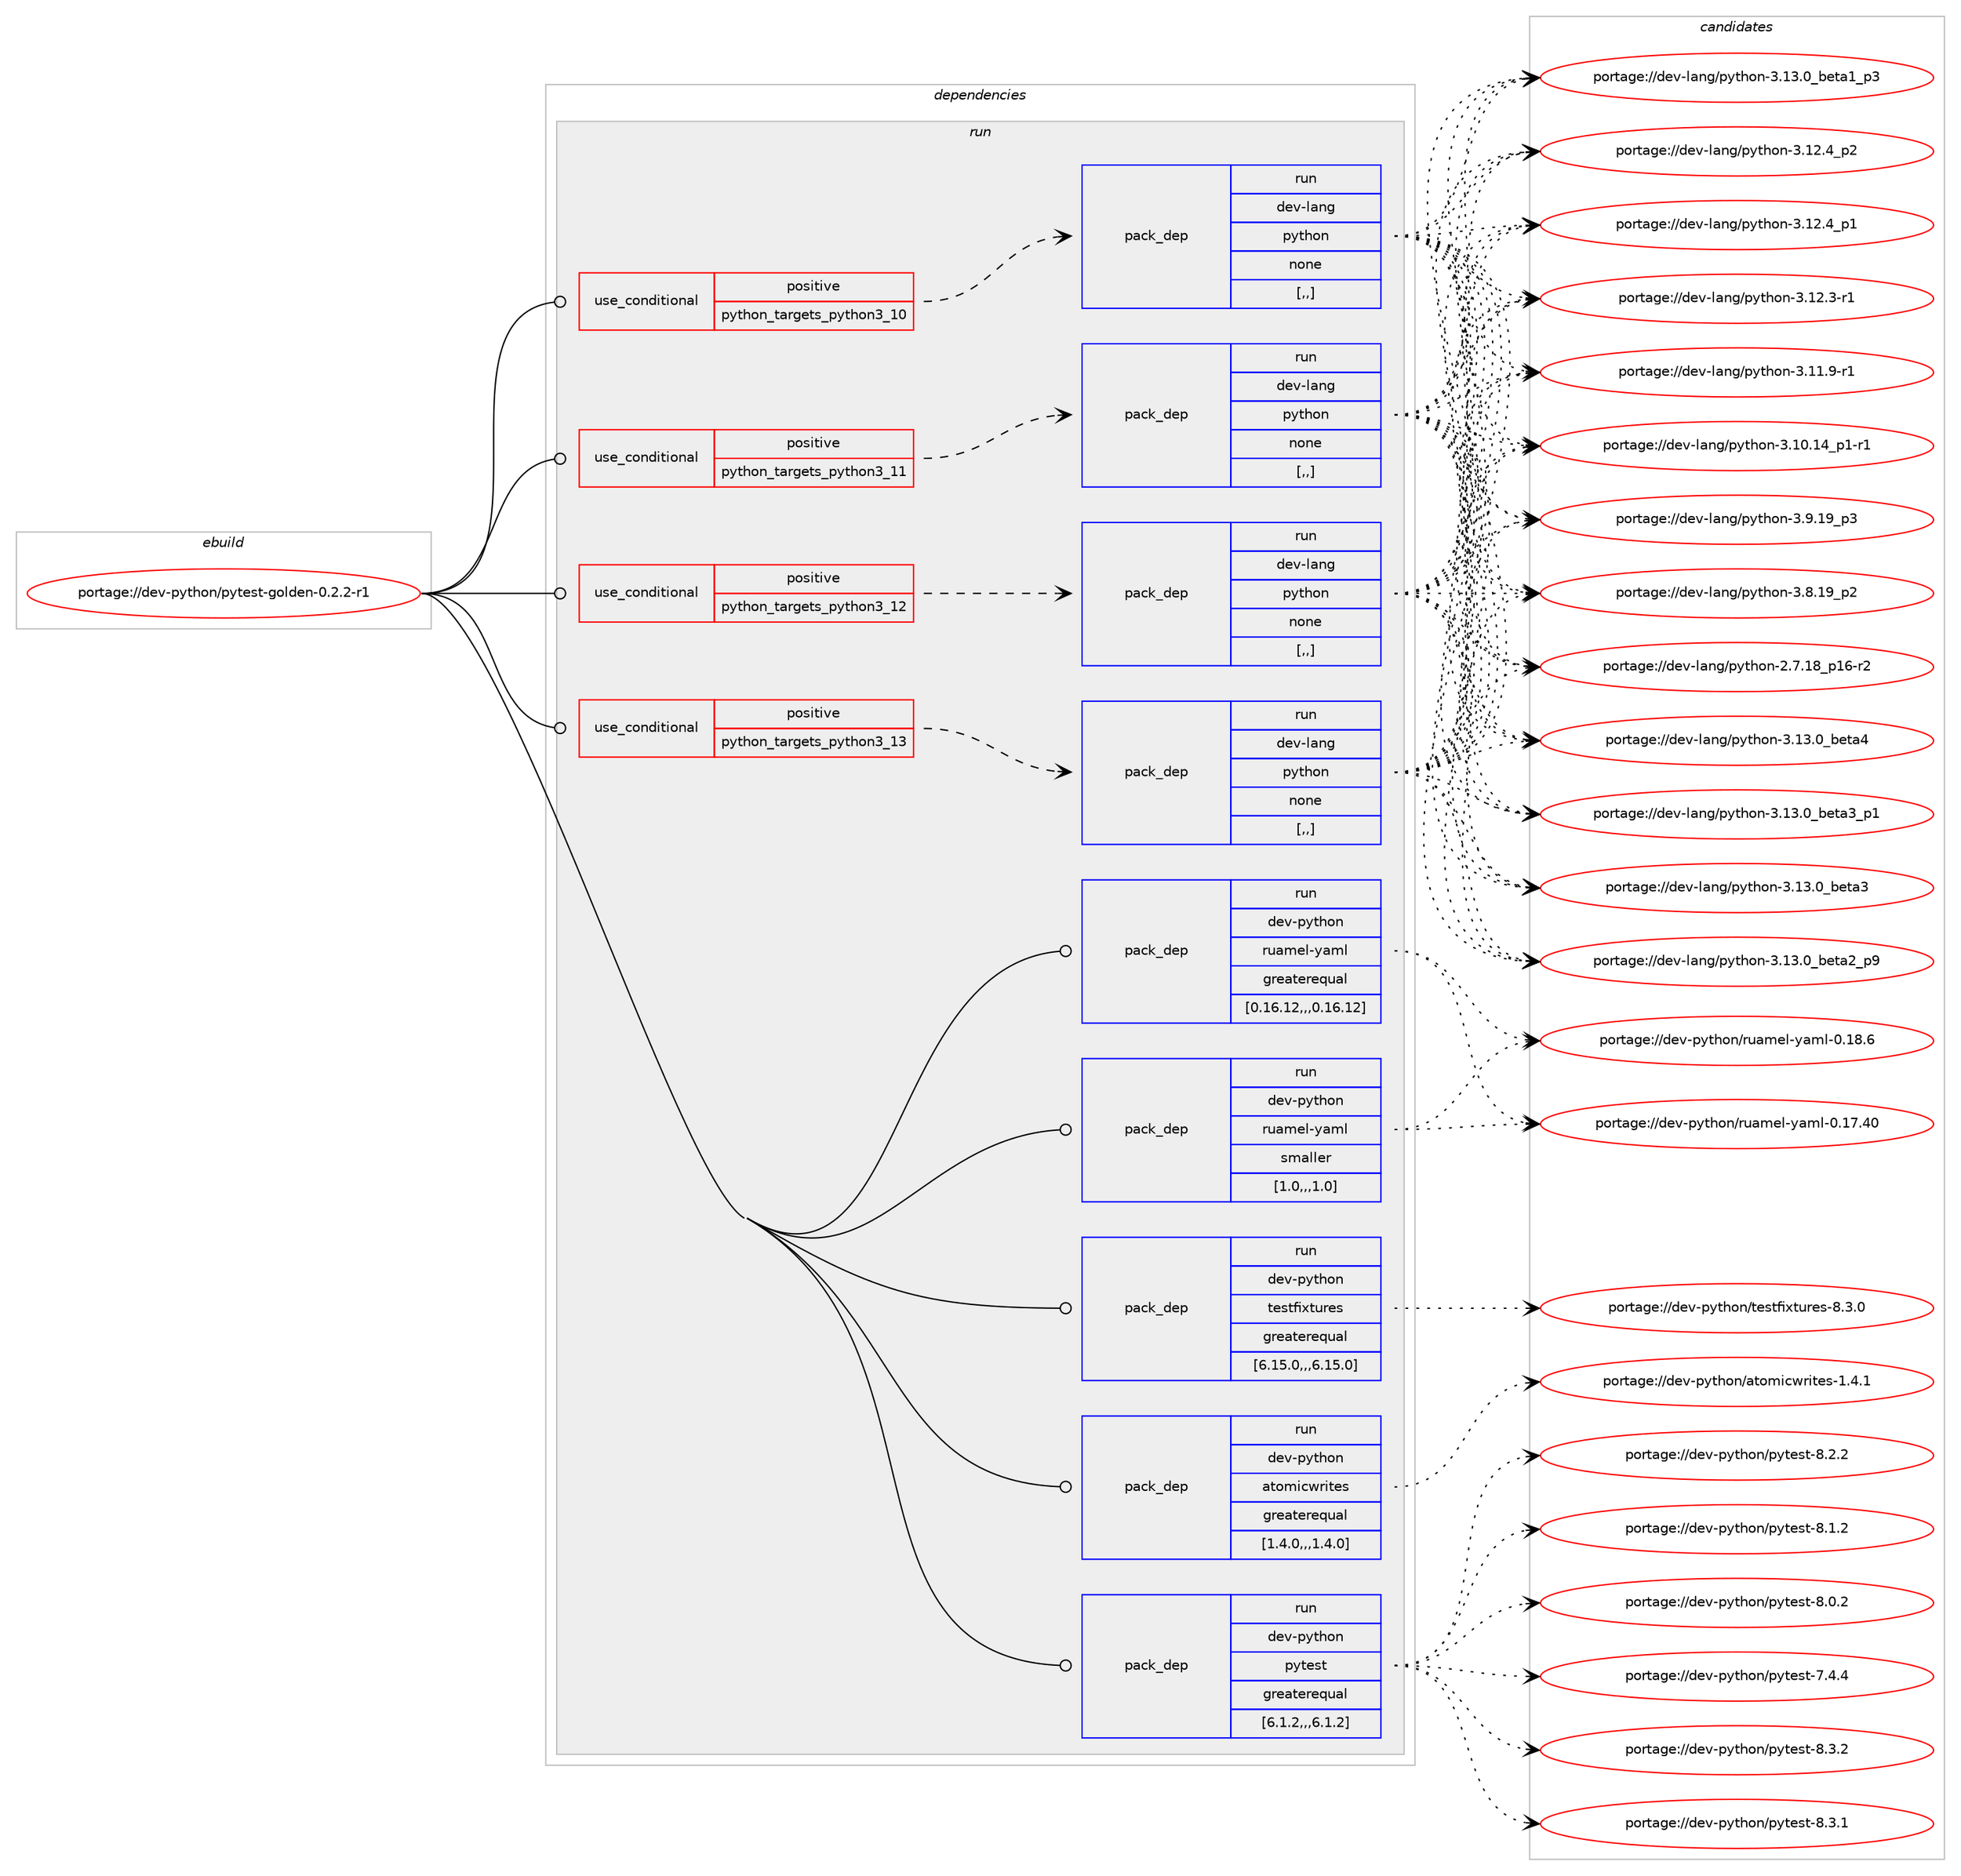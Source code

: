 digraph prolog {

# *************
# Graph options
# *************

newrank=true;
concentrate=true;
compound=true;
graph [rankdir=LR,fontname=Helvetica,fontsize=10,ranksep=1.5];#, ranksep=2.5, nodesep=0.2];
edge  [arrowhead=vee];
node  [fontname=Helvetica,fontsize=10];

# **********
# The ebuild
# **********

subgraph cluster_leftcol {
color=gray;
label=<<i>ebuild</i>>;
id [label="portage://dev-python/pytest-golden-0.2.2-r1", color=red, width=4, href="../dev-python/pytest-golden-0.2.2-r1.svg"];
}

# ****************
# The dependencies
# ****************

subgraph cluster_midcol {
color=gray;
label=<<i>dependencies</i>>;
subgraph cluster_compile {
fillcolor="#eeeeee";
style=filled;
label=<<i>compile</i>>;
}
subgraph cluster_compileandrun {
fillcolor="#eeeeee";
style=filled;
label=<<i>compile and run</i>>;
}
subgraph cluster_run {
fillcolor="#eeeeee";
style=filled;
label=<<i>run</i>>;
subgraph cond37957 {
dependency159297 [label=<<TABLE BORDER="0" CELLBORDER="1" CELLSPACING="0" CELLPADDING="4"><TR><TD ROWSPAN="3" CELLPADDING="10">use_conditional</TD></TR><TR><TD>positive</TD></TR><TR><TD>python_targets_python3_10</TD></TR></TABLE>>, shape=none, color=red];
subgraph pack120070 {
dependency159298 [label=<<TABLE BORDER="0" CELLBORDER="1" CELLSPACING="0" CELLPADDING="4" WIDTH="220"><TR><TD ROWSPAN="6" CELLPADDING="30">pack_dep</TD></TR><TR><TD WIDTH="110">run</TD></TR><TR><TD>dev-lang</TD></TR><TR><TD>python</TD></TR><TR><TD>none</TD></TR><TR><TD>[,,]</TD></TR></TABLE>>, shape=none, color=blue];
}
dependency159297:e -> dependency159298:w [weight=20,style="dashed",arrowhead="vee"];
}
id:e -> dependency159297:w [weight=20,style="solid",arrowhead="odot"];
subgraph cond37958 {
dependency159299 [label=<<TABLE BORDER="0" CELLBORDER="1" CELLSPACING="0" CELLPADDING="4"><TR><TD ROWSPAN="3" CELLPADDING="10">use_conditional</TD></TR><TR><TD>positive</TD></TR><TR><TD>python_targets_python3_11</TD></TR></TABLE>>, shape=none, color=red];
subgraph pack120071 {
dependency159300 [label=<<TABLE BORDER="0" CELLBORDER="1" CELLSPACING="0" CELLPADDING="4" WIDTH="220"><TR><TD ROWSPAN="6" CELLPADDING="30">pack_dep</TD></TR><TR><TD WIDTH="110">run</TD></TR><TR><TD>dev-lang</TD></TR><TR><TD>python</TD></TR><TR><TD>none</TD></TR><TR><TD>[,,]</TD></TR></TABLE>>, shape=none, color=blue];
}
dependency159299:e -> dependency159300:w [weight=20,style="dashed",arrowhead="vee"];
}
id:e -> dependency159299:w [weight=20,style="solid",arrowhead="odot"];
subgraph cond37959 {
dependency159301 [label=<<TABLE BORDER="0" CELLBORDER="1" CELLSPACING="0" CELLPADDING="4"><TR><TD ROWSPAN="3" CELLPADDING="10">use_conditional</TD></TR><TR><TD>positive</TD></TR><TR><TD>python_targets_python3_12</TD></TR></TABLE>>, shape=none, color=red];
subgraph pack120072 {
dependency159302 [label=<<TABLE BORDER="0" CELLBORDER="1" CELLSPACING="0" CELLPADDING="4" WIDTH="220"><TR><TD ROWSPAN="6" CELLPADDING="30">pack_dep</TD></TR><TR><TD WIDTH="110">run</TD></TR><TR><TD>dev-lang</TD></TR><TR><TD>python</TD></TR><TR><TD>none</TD></TR><TR><TD>[,,]</TD></TR></TABLE>>, shape=none, color=blue];
}
dependency159301:e -> dependency159302:w [weight=20,style="dashed",arrowhead="vee"];
}
id:e -> dependency159301:w [weight=20,style="solid",arrowhead="odot"];
subgraph cond37960 {
dependency159303 [label=<<TABLE BORDER="0" CELLBORDER="1" CELLSPACING="0" CELLPADDING="4"><TR><TD ROWSPAN="3" CELLPADDING="10">use_conditional</TD></TR><TR><TD>positive</TD></TR><TR><TD>python_targets_python3_13</TD></TR></TABLE>>, shape=none, color=red];
subgraph pack120073 {
dependency159304 [label=<<TABLE BORDER="0" CELLBORDER="1" CELLSPACING="0" CELLPADDING="4" WIDTH="220"><TR><TD ROWSPAN="6" CELLPADDING="30">pack_dep</TD></TR><TR><TD WIDTH="110">run</TD></TR><TR><TD>dev-lang</TD></TR><TR><TD>python</TD></TR><TR><TD>none</TD></TR><TR><TD>[,,]</TD></TR></TABLE>>, shape=none, color=blue];
}
dependency159303:e -> dependency159304:w [weight=20,style="dashed",arrowhead="vee"];
}
id:e -> dependency159303:w [weight=20,style="solid",arrowhead="odot"];
subgraph pack120074 {
dependency159305 [label=<<TABLE BORDER="0" CELLBORDER="1" CELLSPACING="0" CELLPADDING="4" WIDTH="220"><TR><TD ROWSPAN="6" CELLPADDING="30">pack_dep</TD></TR><TR><TD WIDTH="110">run</TD></TR><TR><TD>dev-python</TD></TR><TR><TD>atomicwrites</TD></TR><TR><TD>greaterequal</TD></TR><TR><TD>[1.4.0,,,1.4.0]</TD></TR></TABLE>>, shape=none, color=blue];
}
id:e -> dependency159305:w [weight=20,style="solid",arrowhead="odot"];
subgraph pack120075 {
dependency159306 [label=<<TABLE BORDER="0" CELLBORDER="1" CELLSPACING="0" CELLPADDING="4" WIDTH="220"><TR><TD ROWSPAN="6" CELLPADDING="30">pack_dep</TD></TR><TR><TD WIDTH="110">run</TD></TR><TR><TD>dev-python</TD></TR><TR><TD>pytest</TD></TR><TR><TD>greaterequal</TD></TR><TR><TD>[6.1.2,,,6.1.2]</TD></TR></TABLE>>, shape=none, color=blue];
}
id:e -> dependency159306:w [weight=20,style="solid",arrowhead="odot"];
subgraph pack120076 {
dependency159307 [label=<<TABLE BORDER="0" CELLBORDER="1" CELLSPACING="0" CELLPADDING="4" WIDTH="220"><TR><TD ROWSPAN="6" CELLPADDING="30">pack_dep</TD></TR><TR><TD WIDTH="110">run</TD></TR><TR><TD>dev-python</TD></TR><TR><TD>ruamel-yaml</TD></TR><TR><TD>greaterequal</TD></TR><TR><TD>[0.16.12,,,0.16.12]</TD></TR></TABLE>>, shape=none, color=blue];
}
id:e -> dependency159307:w [weight=20,style="solid",arrowhead="odot"];
subgraph pack120077 {
dependency159308 [label=<<TABLE BORDER="0" CELLBORDER="1" CELLSPACING="0" CELLPADDING="4" WIDTH="220"><TR><TD ROWSPAN="6" CELLPADDING="30">pack_dep</TD></TR><TR><TD WIDTH="110">run</TD></TR><TR><TD>dev-python</TD></TR><TR><TD>ruamel-yaml</TD></TR><TR><TD>smaller</TD></TR><TR><TD>[1.0,,,1.0]</TD></TR></TABLE>>, shape=none, color=blue];
}
id:e -> dependency159308:w [weight=20,style="solid",arrowhead="odot"];
subgraph pack120078 {
dependency159309 [label=<<TABLE BORDER="0" CELLBORDER="1" CELLSPACING="0" CELLPADDING="4" WIDTH="220"><TR><TD ROWSPAN="6" CELLPADDING="30">pack_dep</TD></TR><TR><TD WIDTH="110">run</TD></TR><TR><TD>dev-python</TD></TR><TR><TD>testfixtures</TD></TR><TR><TD>greaterequal</TD></TR><TR><TD>[6.15.0,,,6.15.0]</TD></TR></TABLE>>, shape=none, color=blue];
}
id:e -> dependency159309:w [weight=20,style="solid",arrowhead="odot"];
}
}

# **************
# The candidates
# **************

subgraph cluster_choices {
rank=same;
color=gray;
label=<<i>candidates</i>>;

subgraph choice120070 {
color=black;
nodesep=1;
choice1001011184510897110103471121211161041111104551464951464895981011169752 [label="portage://dev-lang/python-3.13.0_beta4", color=red, width=4,href="../dev-lang/python-3.13.0_beta4.svg"];
choice10010111845108971101034711212111610411111045514649514648959810111697519511249 [label="portage://dev-lang/python-3.13.0_beta3_p1", color=red, width=4,href="../dev-lang/python-3.13.0_beta3_p1.svg"];
choice1001011184510897110103471121211161041111104551464951464895981011169751 [label="portage://dev-lang/python-3.13.0_beta3", color=red, width=4,href="../dev-lang/python-3.13.0_beta3.svg"];
choice10010111845108971101034711212111610411111045514649514648959810111697509511257 [label="portage://dev-lang/python-3.13.0_beta2_p9", color=red, width=4,href="../dev-lang/python-3.13.0_beta2_p9.svg"];
choice10010111845108971101034711212111610411111045514649514648959810111697499511251 [label="portage://dev-lang/python-3.13.0_beta1_p3", color=red, width=4,href="../dev-lang/python-3.13.0_beta1_p3.svg"];
choice100101118451089711010347112121116104111110455146495046529511250 [label="portage://dev-lang/python-3.12.4_p2", color=red, width=4,href="../dev-lang/python-3.12.4_p2.svg"];
choice100101118451089711010347112121116104111110455146495046529511249 [label="portage://dev-lang/python-3.12.4_p1", color=red, width=4,href="../dev-lang/python-3.12.4_p1.svg"];
choice100101118451089711010347112121116104111110455146495046514511449 [label="portage://dev-lang/python-3.12.3-r1", color=red, width=4,href="../dev-lang/python-3.12.3-r1.svg"];
choice100101118451089711010347112121116104111110455146494946574511449 [label="portage://dev-lang/python-3.11.9-r1", color=red, width=4,href="../dev-lang/python-3.11.9-r1.svg"];
choice100101118451089711010347112121116104111110455146494846495295112494511449 [label="portage://dev-lang/python-3.10.14_p1-r1", color=red, width=4,href="../dev-lang/python-3.10.14_p1-r1.svg"];
choice100101118451089711010347112121116104111110455146574649579511251 [label="portage://dev-lang/python-3.9.19_p3", color=red, width=4,href="../dev-lang/python-3.9.19_p3.svg"];
choice100101118451089711010347112121116104111110455146564649579511250 [label="portage://dev-lang/python-3.8.19_p2", color=red, width=4,href="../dev-lang/python-3.8.19_p2.svg"];
choice100101118451089711010347112121116104111110455046554649569511249544511450 [label="portage://dev-lang/python-2.7.18_p16-r2", color=red, width=4,href="../dev-lang/python-2.7.18_p16-r2.svg"];
dependency159298:e -> choice1001011184510897110103471121211161041111104551464951464895981011169752:w [style=dotted,weight="100"];
dependency159298:e -> choice10010111845108971101034711212111610411111045514649514648959810111697519511249:w [style=dotted,weight="100"];
dependency159298:e -> choice1001011184510897110103471121211161041111104551464951464895981011169751:w [style=dotted,weight="100"];
dependency159298:e -> choice10010111845108971101034711212111610411111045514649514648959810111697509511257:w [style=dotted,weight="100"];
dependency159298:e -> choice10010111845108971101034711212111610411111045514649514648959810111697499511251:w [style=dotted,weight="100"];
dependency159298:e -> choice100101118451089711010347112121116104111110455146495046529511250:w [style=dotted,weight="100"];
dependency159298:e -> choice100101118451089711010347112121116104111110455146495046529511249:w [style=dotted,weight="100"];
dependency159298:e -> choice100101118451089711010347112121116104111110455146495046514511449:w [style=dotted,weight="100"];
dependency159298:e -> choice100101118451089711010347112121116104111110455146494946574511449:w [style=dotted,weight="100"];
dependency159298:e -> choice100101118451089711010347112121116104111110455146494846495295112494511449:w [style=dotted,weight="100"];
dependency159298:e -> choice100101118451089711010347112121116104111110455146574649579511251:w [style=dotted,weight="100"];
dependency159298:e -> choice100101118451089711010347112121116104111110455146564649579511250:w [style=dotted,weight="100"];
dependency159298:e -> choice100101118451089711010347112121116104111110455046554649569511249544511450:w [style=dotted,weight="100"];
}
subgraph choice120071 {
color=black;
nodesep=1;
choice1001011184510897110103471121211161041111104551464951464895981011169752 [label="portage://dev-lang/python-3.13.0_beta4", color=red, width=4,href="../dev-lang/python-3.13.0_beta4.svg"];
choice10010111845108971101034711212111610411111045514649514648959810111697519511249 [label="portage://dev-lang/python-3.13.0_beta3_p1", color=red, width=4,href="../dev-lang/python-3.13.0_beta3_p1.svg"];
choice1001011184510897110103471121211161041111104551464951464895981011169751 [label="portage://dev-lang/python-3.13.0_beta3", color=red, width=4,href="../dev-lang/python-3.13.0_beta3.svg"];
choice10010111845108971101034711212111610411111045514649514648959810111697509511257 [label="portage://dev-lang/python-3.13.0_beta2_p9", color=red, width=4,href="../dev-lang/python-3.13.0_beta2_p9.svg"];
choice10010111845108971101034711212111610411111045514649514648959810111697499511251 [label="portage://dev-lang/python-3.13.0_beta1_p3", color=red, width=4,href="../dev-lang/python-3.13.0_beta1_p3.svg"];
choice100101118451089711010347112121116104111110455146495046529511250 [label="portage://dev-lang/python-3.12.4_p2", color=red, width=4,href="../dev-lang/python-3.12.4_p2.svg"];
choice100101118451089711010347112121116104111110455146495046529511249 [label="portage://dev-lang/python-3.12.4_p1", color=red, width=4,href="../dev-lang/python-3.12.4_p1.svg"];
choice100101118451089711010347112121116104111110455146495046514511449 [label="portage://dev-lang/python-3.12.3-r1", color=red, width=4,href="../dev-lang/python-3.12.3-r1.svg"];
choice100101118451089711010347112121116104111110455146494946574511449 [label="portage://dev-lang/python-3.11.9-r1", color=red, width=4,href="../dev-lang/python-3.11.9-r1.svg"];
choice100101118451089711010347112121116104111110455146494846495295112494511449 [label="portage://dev-lang/python-3.10.14_p1-r1", color=red, width=4,href="../dev-lang/python-3.10.14_p1-r1.svg"];
choice100101118451089711010347112121116104111110455146574649579511251 [label="portage://dev-lang/python-3.9.19_p3", color=red, width=4,href="../dev-lang/python-3.9.19_p3.svg"];
choice100101118451089711010347112121116104111110455146564649579511250 [label="portage://dev-lang/python-3.8.19_p2", color=red, width=4,href="../dev-lang/python-3.8.19_p2.svg"];
choice100101118451089711010347112121116104111110455046554649569511249544511450 [label="portage://dev-lang/python-2.7.18_p16-r2", color=red, width=4,href="../dev-lang/python-2.7.18_p16-r2.svg"];
dependency159300:e -> choice1001011184510897110103471121211161041111104551464951464895981011169752:w [style=dotted,weight="100"];
dependency159300:e -> choice10010111845108971101034711212111610411111045514649514648959810111697519511249:w [style=dotted,weight="100"];
dependency159300:e -> choice1001011184510897110103471121211161041111104551464951464895981011169751:w [style=dotted,weight="100"];
dependency159300:e -> choice10010111845108971101034711212111610411111045514649514648959810111697509511257:w [style=dotted,weight="100"];
dependency159300:e -> choice10010111845108971101034711212111610411111045514649514648959810111697499511251:w [style=dotted,weight="100"];
dependency159300:e -> choice100101118451089711010347112121116104111110455146495046529511250:w [style=dotted,weight="100"];
dependency159300:e -> choice100101118451089711010347112121116104111110455146495046529511249:w [style=dotted,weight="100"];
dependency159300:e -> choice100101118451089711010347112121116104111110455146495046514511449:w [style=dotted,weight="100"];
dependency159300:e -> choice100101118451089711010347112121116104111110455146494946574511449:w [style=dotted,weight="100"];
dependency159300:e -> choice100101118451089711010347112121116104111110455146494846495295112494511449:w [style=dotted,weight="100"];
dependency159300:e -> choice100101118451089711010347112121116104111110455146574649579511251:w [style=dotted,weight="100"];
dependency159300:e -> choice100101118451089711010347112121116104111110455146564649579511250:w [style=dotted,weight="100"];
dependency159300:e -> choice100101118451089711010347112121116104111110455046554649569511249544511450:w [style=dotted,weight="100"];
}
subgraph choice120072 {
color=black;
nodesep=1;
choice1001011184510897110103471121211161041111104551464951464895981011169752 [label="portage://dev-lang/python-3.13.0_beta4", color=red, width=4,href="../dev-lang/python-3.13.0_beta4.svg"];
choice10010111845108971101034711212111610411111045514649514648959810111697519511249 [label="portage://dev-lang/python-3.13.0_beta3_p1", color=red, width=4,href="../dev-lang/python-3.13.0_beta3_p1.svg"];
choice1001011184510897110103471121211161041111104551464951464895981011169751 [label="portage://dev-lang/python-3.13.0_beta3", color=red, width=4,href="../dev-lang/python-3.13.0_beta3.svg"];
choice10010111845108971101034711212111610411111045514649514648959810111697509511257 [label="portage://dev-lang/python-3.13.0_beta2_p9", color=red, width=4,href="../dev-lang/python-3.13.0_beta2_p9.svg"];
choice10010111845108971101034711212111610411111045514649514648959810111697499511251 [label="portage://dev-lang/python-3.13.0_beta1_p3", color=red, width=4,href="../dev-lang/python-3.13.0_beta1_p3.svg"];
choice100101118451089711010347112121116104111110455146495046529511250 [label="portage://dev-lang/python-3.12.4_p2", color=red, width=4,href="../dev-lang/python-3.12.4_p2.svg"];
choice100101118451089711010347112121116104111110455146495046529511249 [label="portage://dev-lang/python-3.12.4_p1", color=red, width=4,href="../dev-lang/python-3.12.4_p1.svg"];
choice100101118451089711010347112121116104111110455146495046514511449 [label="portage://dev-lang/python-3.12.3-r1", color=red, width=4,href="../dev-lang/python-3.12.3-r1.svg"];
choice100101118451089711010347112121116104111110455146494946574511449 [label="portage://dev-lang/python-3.11.9-r1", color=red, width=4,href="../dev-lang/python-3.11.9-r1.svg"];
choice100101118451089711010347112121116104111110455146494846495295112494511449 [label="portage://dev-lang/python-3.10.14_p1-r1", color=red, width=4,href="../dev-lang/python-3.10.14_p1-r1.svg"];
choice100101118451089711010347112121116104111110455146574649579511251 [label="portage://dev-lang/python-3.9.19_p3", color=red, width=4,href="../dev-lang/python-3.9.19_p3.svg"];
choice100101118451089711010347112121116104111110455146564649579511250 [label="portage://dev-lang/python-3.8.19_p2", color=red, width=4,href="../dev-lang/python-3.8.19_p2.svg"];
choice100101118451089711010347112121116104111110455046554649569511249544511450 [label="portage://dev-lang/python-2.7.18_p16-r2", color=red, width=4,href="../dev-lang/python-2.7.18_p16-r2.svg"];
dependency159302:e -> choice1001011184510897110103471121211161041111104551464951464895981011169752:w [style=dotted,weight="100"];
dependency159302:e -> choice10010111845108971101034711212111610411111045514649514648959810111697519511249:w [style=dotted,weight="100"];
dependency159302:e -> choice1001011184510897110103471121211161041111104551464951464895981011169751:w [style=dotted,weight="100"];
dependency159302:e -> choice10010111845108971101034711212111610411111045514649514648959810111697509511257:w [style=dotted,weight="100"];
dependency159302:e -> choice10010111845108971101034711212111610411111045514649514648959810111697499511251:w [style=dotted,weight="100"];
dependency159302:e -> choice100101118451089711010347112121116104111110455146495046529511250:w [style=dotted,weight="100"];
dependency159302:e -> choice100101118451089711010347112121116104111110455146495046529511249:w [style=dotted,weight="100"];
dependency159302:e -> choice100101118451089711010347112121116104111110455146495046514511449:w [style=dotted,weight="100"];
dependency159302:e -> choice100101118451089711010347112121116104111110455146494946574511449:w [style=dotted,weight="100"];
dependency159302:e -> choice100101118451089711010347112121116104111110455146494846495295112494511449:w [style=dotted,weight="100"];
dependency159302:e -> choice100101118451089711010347112121116104111110455146574649579511251:w [style=dotted,weight="100"];
dependency159302:e -> choice100101118451089711010347112121116104111110455146564649579511250:w [style=dotted,weight="100"];
dependency159302:e -> choice100101118451089711010347112121116104111110455046554649569511249544511450:w [style=dotted,weight="100"];
}
subgraph choice120073 {
color=black;
nodesep=1;
choice1001011184510897110103471121211161041111104551464951464895981011169752 [label="portage://dev-lang/python-3.13.0_beta4", color=red, width=4,href="../dev-lang/python-3.13.0_beta4.svg"];
choice10010111845108971101034711212111610411111045514649514648959810111697519511249 [label="portage://dev-lang/python-3.13.0_beta3_p1", color=red, width=4,href="../dev-lang/python-3.13.0_beta3_p1.svg"];
choice1001011184510897110103471121211161041111104551464951464895981011169751 [label="portage://dev-lang/python-3.13.0_beta3", color=red, width=4,href="../dev-lang/python-3.13.0_beta3.svg"];
choice10010111845108971101034711212111610411111045514649514648959810111697509511257 [label="portage://dev-lang/python-3.13.0_beta2_p9", color=red, width=4,href="../dev-lang/python-3.13.0_beta2_p9.svg"];
choice10010111845108971101034711212111610411111045514649514648959810111697499511251 [label="portage://dev-lang/python-3.13.0_beta1_p3", color=red, width=4,href="../dev-lang/python-3.13.0_beta1_p3.svg"];
choice100101118451089711010347112121116104111110455146495046529511250 [label="portage://dev-lang/python-3.12.4_p2", color=red, width=4,href="../dev-lang/python-3.12.4_p2.svg"];
choice100101118451089711010347112121116104111110455146495046529511249 [label="portage://dev-lang/python-3.12.4_p1", color=red, width=4,href="../dev-lang/python-3.12.4_p1.svg"];
choice100101118451089711010347112121116104111110455146495046514511449 [label="portage://dev-lang/python-3.12.3-r1", color=red, width=4,href="../dev-lang/python-3.12.3-r1.svg"];
choice100101118451089711010347112121116104111110455146494946574511449 [label="portage://dev-lang/python-3.11.9-r1", color=red, width=4,href="../dev-lang/python-3.11.9-r1.svg"];
choice100101118451089711010347112121116104111110455146494846495295112494511449 [label="portage://dev-lang/python-3.10.14_p1-r1", color=red, width=4,href="../dev-lang/python-3.10.14_p1-r1.svg"];
choice100101118451089711010347112121116104111110455146574649579511251 [label="portage://dev-lang/python-3.9.19_p3", color=red, width=4,href="../dev-lang/python-3.9.19_p3.svg"];
choice100101118451089711010347112121116104111110455146564649579511250 [label="portage://dev-lang/python-3.8.19_p2", color=red, width=4,href="../dev-lang/python-3.8.19_p2.svg"];
choice100101118451089711010347112121116104111110455046554649569511249544511450 [label="portage://dev-lang/python-2.7.18_p16-r2", color=red, width=4,href="../dev-lang/python-2.7.18_p16-r2.svg"];
dependency159304:e -> choice1001011184510897110103471121211161041111104551464951464895981011169752:w [style=dotted,weight="100"];
dependency159304:e -> choice10010111845108971101034711212111610411111045514649514648959810111697519511249:w [style=dotted,weight="100"];
dependency159304:e -> choice1001011184510897110103471121211161041111104551464951464895981011169751:w [style=dotted,weight="100"];
dependency159304:e -> choice10010111845108971101034711212111610411111045514649514648959810111697509511257:w [style=dotted,weight="100"];
dependency159304:e -> choice10010111845108971101034711212111610411111045514649514648959810111697499511251:w [style=dotted,weight="100"];
dependency159304:e -> choice100101118451089711010347112121116104111110455146495046529511250:w [style=dotted,weight="100"];
dependency159304:e -> choice100101118451089711010347112121116104111110455146495046529511249:w [style=dotted,weight="100"];
dependency159304:e -> choice100101118451089711010347112121116104111110455146495046514511449:w [style=dotted,weight="100"];
dependency159304:e -> choice100101118451089711010347112121116104111110455146494946574511449:w [style=dotted,weight="100"];
dependency159304:e -> choice100101118451089711010347112121116104111110455146494846495295112494511449:w [style=dotted,weight="100"];
dependency159304:e -> choice100101118451089711010347112121116104111110455146574649579511251:w [style=dotted,weight="100"];
dependency159304:e -> choice100101118451089711010347112121116104111110455146564649579511250:w [style=dotted,weight="100"];
dependency159304:e -> choice100101118451089711010347112121116104111110455046554649569511249544511450:w [style=dotted,weight="100"];
}
subgraph choice120074 {
color=black;
nodesep=1;
choice10010111845112121116104111110479711611110910599119114105116101115454946524649 [label="portage://dev-python/atomicwrites-1.4.1", color=red, width=4,href="../dev-python/atomicwrites-1.4.1.svg"];
dependency159305:e -> choice10010111845112121116104111110479711611110910599119114105116101115454946524649:w [style=dotted,weight="100"];
}
subgraph choice120075 {
color=black;
nodesep=1;
choice1001011184511212111610411111047112121116101115116455646514650 [label="portage://dev-python/pytest-8.3.2", color=red, width=4,href="../dev-python/pytest-8.3.2.svg"];
choice1001011184511212111610411111047112121116101115116455646514649 [label="portage://dev-python/pytest-8.3.1", color=red, width=4,href="../dev-python/pytest-8.3.1.svg"];
choice1001011184511212111610411111047112121116101115116455646504650 [label="portage://dev-python/pytest-8.2.2", color=red, width=4,href="../dev-python/pytest-8.2.2.svg"];
choice1001011184511212111610411111047112121116101115116455646494650 [label="portage://dev-python/pytest-8.1.2", color=red, width=4,href="../dev-python/pytest-8.1.2.svg"];
choice1001011184511212111610411111047112121116101115116455646484650 [label="portage://dev-python/pytest-8.0.2", color=red, width=4,href="../dev-python/pytest-8.0.2.svg"];
choice1001011184511212111610411111047112121116101115116455546524652 [label="portage://dev-python/pytest-7.4.4", color=red, width=4,href="../dev-python/pytest-7.4.4.svg"];
dependency159306:e -> choice1001011184511212111610411111047112121116101115116455646514650:w [style=dotted,weight="100"];
dependency159306:e -> choice1001011184511212111610411111047112121116101115116455646514649:w [style=dotted,weight="100"];
dependency159306:e -> choice1001011184511212111610411111047112121116101115116455646504650:w [style=dotted,weight="100"];
dependency159306:e -> choice1001011184511212111610411111047112121116101115116455646494650:w [style=dotted,weight="100"];
dependency159306:e -> choice1001011184511212111610411111047112121116101115116455646484650:w [style=dotted,weight="100"];
dependency159306:e -> choice1001011184511212111610411111047112121116101115116455546524652:w [style=dotted,weight="100"];
}
subgraph choice120076 {
color=black;
nodesep=1;
choice100101118451121211161041111104711411797109101108451219710910845484649564654 [label="portage://dev-python/ruamel-yaml-0.18.6", color=red, width=4,href="../dev-python/ruamel-yaml-0.18.6.svg"];
choice10010111845112121116104111110471141179710910110845121971091084548464955465248 [label="portage://dev-python/ruamel-yaml-0.17.40", color=red, width=4,href="../dev-python/ruamel-yaml-0.17.40.svg"];
dependency159307:e -> choice100101118451121211161041111104711411797109101108451219710910845484649564654:w [style=dotted,weight="100"];
dependency159307:e -> choice10010111845112121116104111110471141179710910110845121971091084548464955465248:w [style=dotted,weight="100"];
}
subgraph choice120077 {
color=black;
nodesep=1;
choice100101118451121211161041111104711411797109101108451219710910845484649564654 [label="portage://dev-python/ruamel-yaml-0.18.6", color=red, width=4,href="../dev-python/ruamel-yaml-0.18.6.svg"];
choice10010111845112121116104111110471141179710910110845121971091084548464955465248 [label="portage://dev-python/ruamel-yaml-0.17.40", color=red, width=4,href="../dev-python/ruamel-yaml-0.17.40.svg"];
dependency159308:e -> choice100101118451121211161041111104711411797109101108451219710910845484649564654:w [style=dotted,weight="100"];
dependency159308:e -> choice10010111845112121116104111110471141179710910110845121971091084548464955465248:w [style=dotted,weight="100"];
}
subgraph choice120078 {
color=black;
nodesep=1;
choice1001011184511212111610411111047116101115116102105120116117114101115455646514648 [label="portage://dev-python/testfixtures-8.3.0", color=red, width=4,href="../dev-python/testfixtures-8.3.0.svg"];
dependency159309:e -> choice1001011184511212111610411111047116101115116102105120116117114101115455646514648:w [style=dotted,weight="100"];
}
}

}
